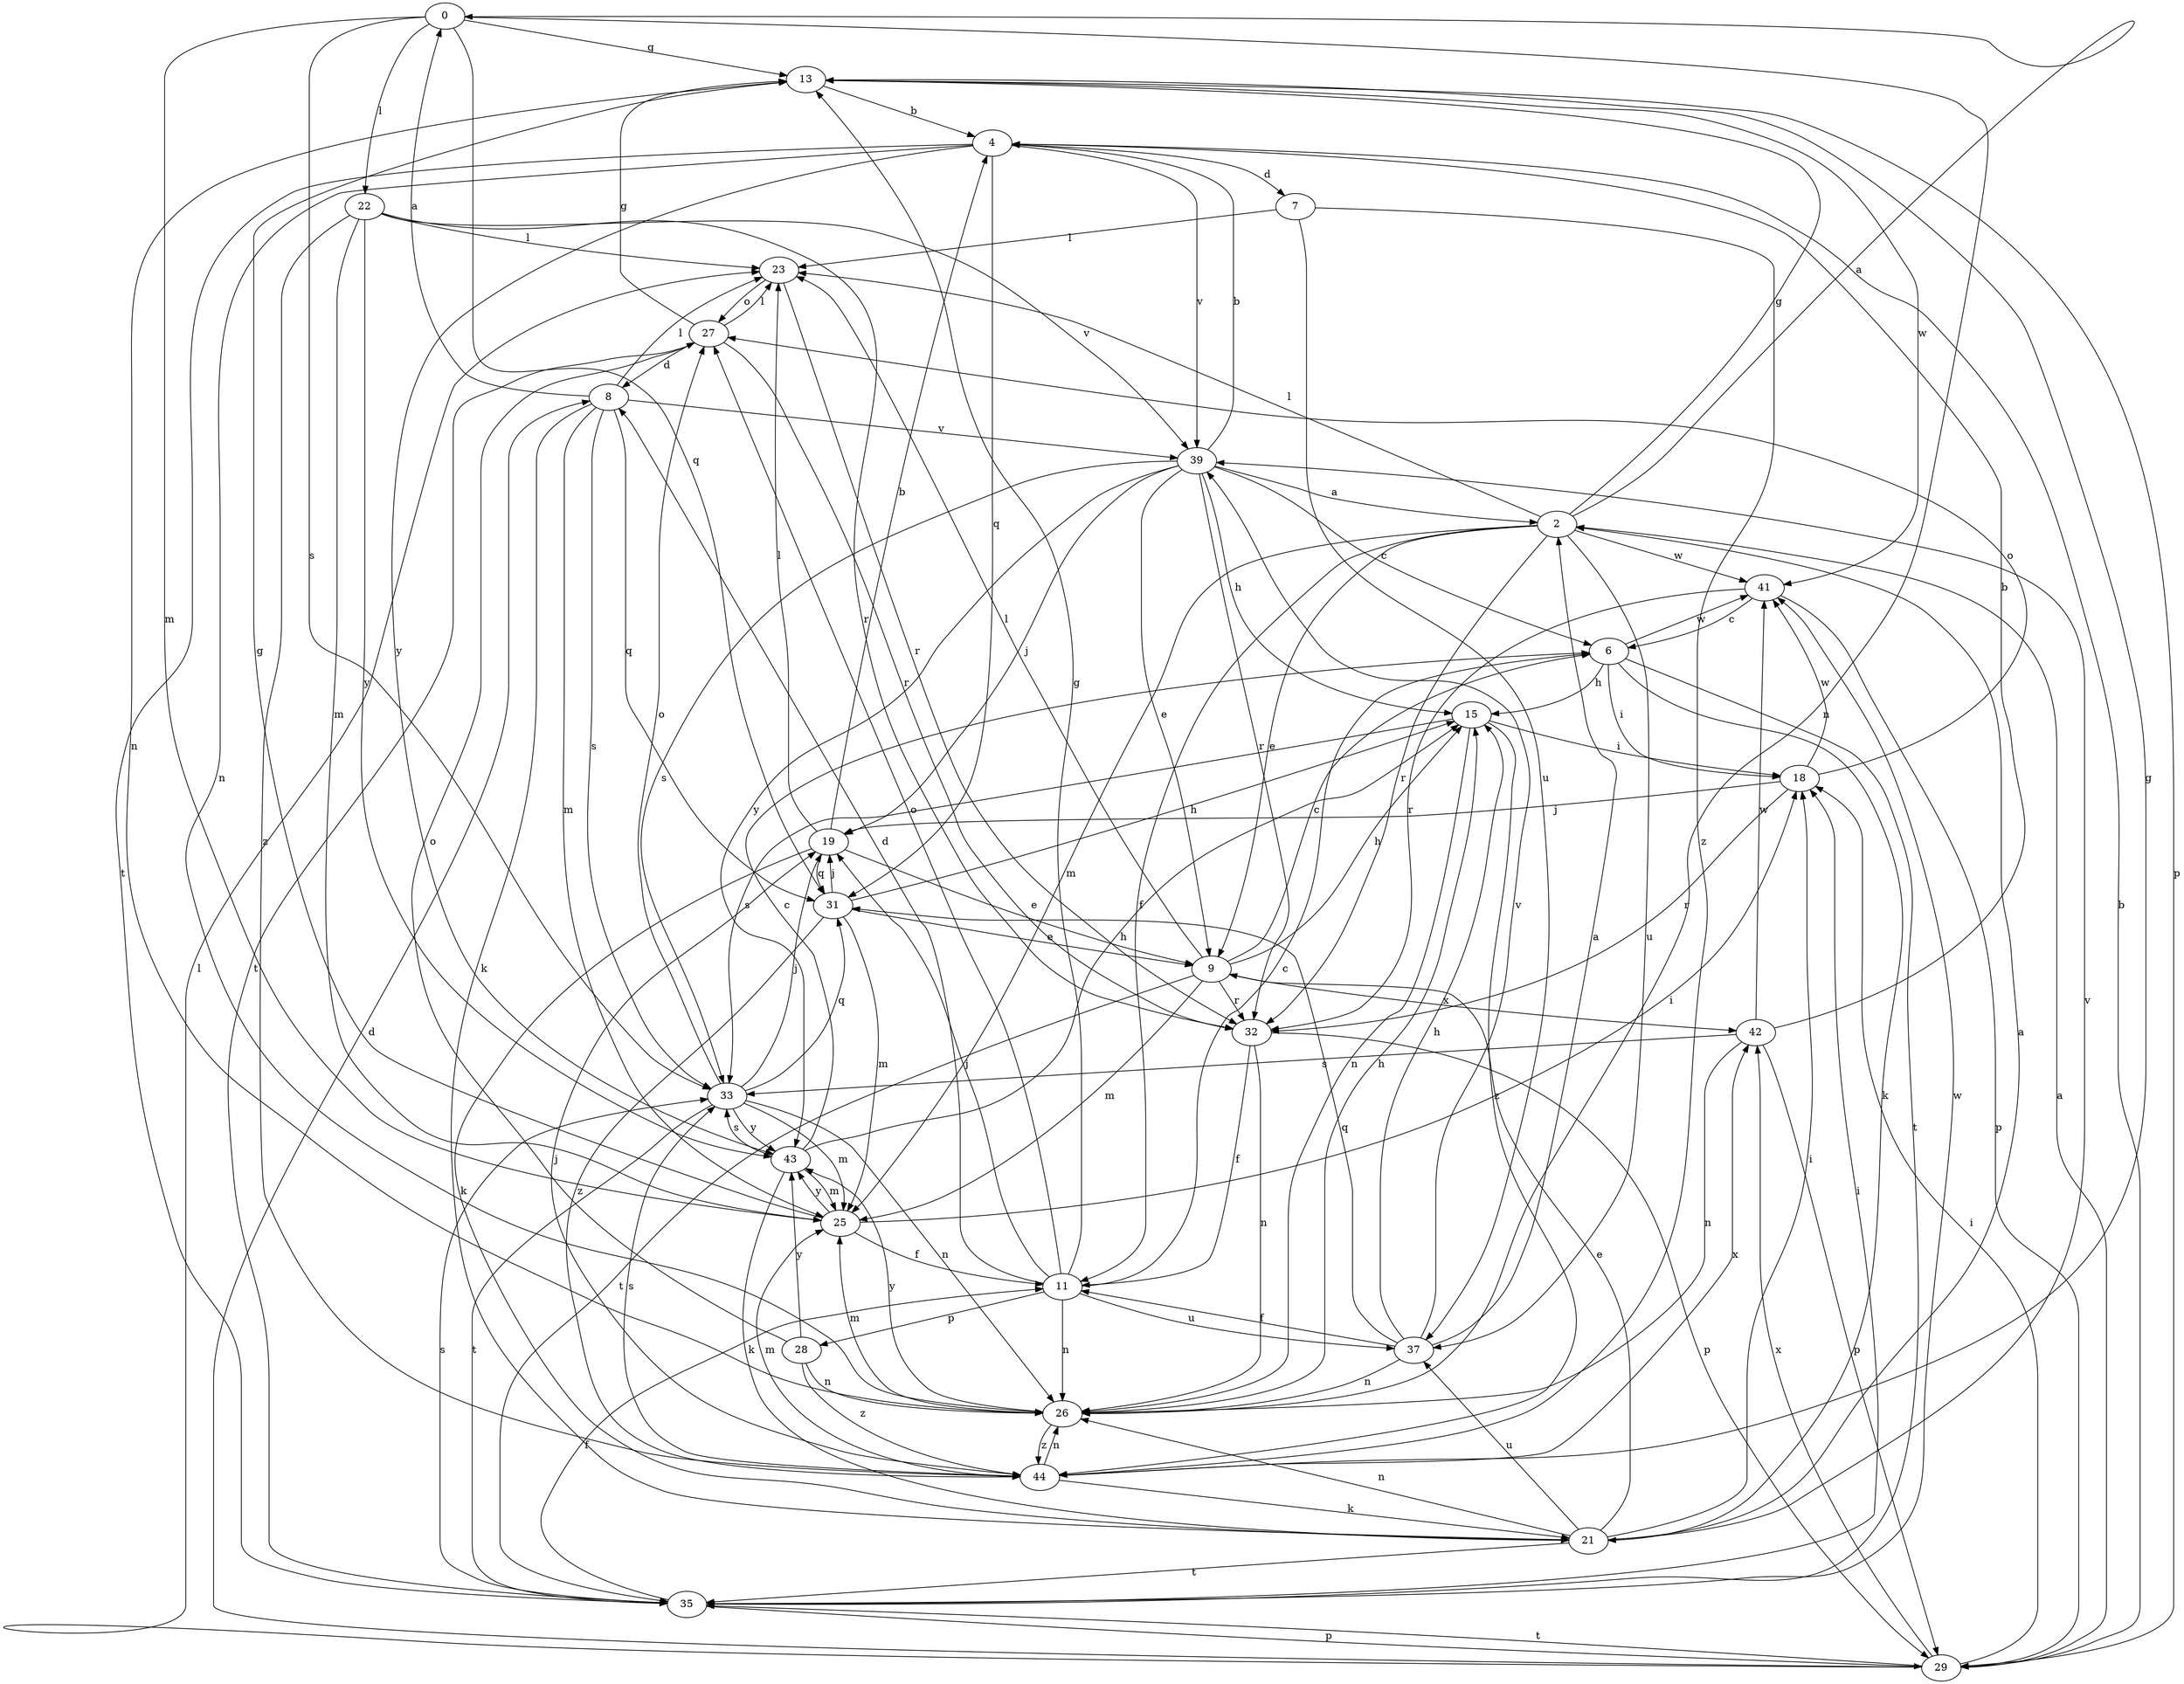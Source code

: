 strict digraph  {
0;
2;
4;
6;
7;
8;
9;
11;
13;
15;
18;
19;
21;
22;
23;
25;
26;
27;
28;
29;
31;
32;
33;
35;
37;
39;
41;
42;
43;
44;
0 -> 13  [label=g];
0 -> 22  [label=l];
0 -> 25  [label=m];
0 -> 26  [label=n];
0 -> 31  [label=q];
0 -> 33  [label=s];
2 -> 0  [label=a];
2 -> 9  [label=e];
2 -> 11  [label=f];
2 -> 13  [label=g];
2 -> 23  [label=l];
2 -> 25  [label=m];
2 -> 32  [label=r];
2 -> 37  [label=u];
2 -> 41  [label=w];
4 -> 7  [label=d];
4 -> 26  [label=n];
4 -> 31  [label=q];
4 -> 35  [label=t];
4 -> 39  [label=v];
4 -> 43  [label=y];
6 -> 15  [label=h];
6 -> 18  [label=i];
6 -> 21  [label=k];
6 -> 35  [label=t];
6 -> 41  [label=w];
7 -> 23  [label=l];
7 -> 37  [label=u];
7 -> 44  [label=z];
8 -> 0  [label=a];
8 -> 21  [label=k];
8 -> 23  [label=l];
8 -> 25  [label=m];
8 -> 31  [label=q];
8 -> 33  [label=s];
8 -> 39  [label=v];
9 -> 6  [label=c];
9 -> 15  [label=h];
9 -> 23  [label=l];
9 -> 25  [label=m];
9 -> 32  [label=r];
9 -> 35  [label=t];
9 -> 42  [label=x];
11 -> 6  [label=c];
11 -> 8  [label=d];
11 -> 13  [label=g];
11 -> 19  [label=j];
11 -> 26  [label=n];
11 -> 27  [label=o];
11 -> 28  [label=p];
11 -> 37  [label=u];
13 -> 4  [label=b];
13 -> 26  [label=n];
13 -> 29  [label=p];
13 -> 41  [label=w];
15 -> 18  [label=i];
15 -> 26  [label=n];
15 -> 33  [label=s];
15 -> 44  [label=z];
18 -> 19  [label=j];
18 -> 27  [label=o];
18 -> 32  [label=r];
18 -> 41  [label=w];
19 -> 4  [label=b];
19 -> 9  [label=e];
19 -> 21  [label=k];
19 -> 23  [label=l];
19 -> 31  [label=q];
21 -> 2  [label=a];
21 -> 9  [label=e];
21 -> 18  [label=i];
21 -> 26  [label=n];
21 -> 35  [label=t];
21 -> 37  [label=u];
21 -> 39  [label=v];
22 -> 23  [label=l];
22 -> 25  [label=m];
22 -> 32  [label=r];
22 -> 39  [label=v];
22 -> 43  [label=y];
22 -> 44  [label=z];
23 -> 27  [label=o];
23 -> 32  [label=r];
25 -> 11  [label=f];
25 -> 13  [label=g];
25 -> 18  [label=i];
25 -> 43  [label=y];
26 -> 15  [label=h];
26 -> 25  [label=m];
26 -> 43  [label=y];
26 -> 44  [label=z];
27 -> 8  [label=d];
27 -> 13  [label=g];
27 -> 23  [label=l];
27 -> 32  [label=r];
27 -> 35  [label=t];
28 -> 26  [label=n];
28 -> 27  [label=o];
28 -> 43  [label=y];
28 -> 44  [label=z];
29 -> 2  [label=a];
29 -> 4  [label=b];
29 -> 8  [label=d];
29 -> 18  [label=i];
29 -> 23  [label=l];
29 -> 35  [label=t];
29 -> 42  [label=x];
31 -> 9  [label=e];
31 -> 15  [label=h];
31 -> 19  [label=j];
31 -> 25  [label=m];
31 -> 44  [label=z];
32 -> 11  [label=f];
32 -> 26  [label=n];
32 -> 29  [label=p];
33 -> 19  [label=j];
33 -> 25  [label=m];
33 -> 26  [label=n];
33 -> 27  [label=o];
33 -> 31  [label=q];
33 -> 35  [label=t];
33 -> 43  [label=y];
35 -> 11  [label=f];
35 -> 18  [label=i];
35 -> 29  [label=p];
35 -> 33  [label=s];
35 -> 41  [label=w];
37 -> 2  [label=a];
37 -> 11  [label=f];
37 -> 15  [label=h];
37 -> 26  [label=n];
37 -> 31  [label=q];
37 -> 39  [label=v];
39 -> 2  [label=a];
39 -> 4  [label=b];
39 -> 6  [label=c];
39 -> 9  [label=e];
39 -> 15  [label=h];
39 -> 19  [label=j];
39 -> 32  [label=r];
39 -> 33  [label=s];
39 -> 43  [label=y];
41 -> 6  [label=c];
41 -> 29  [label=p];
41 -> 32  [label=r];
42 -> 4  [label=b];
42 -> 26  [label=n];
42 -> 29  [label=p];
42 -> 33  [label=s];
42 -> 41  [label=w];
43 -> 6  [label=c];
43 -> 15  [label=h];
43 -> 21  [label=k];
43 -> 25  [label=m];
43 -> 33  [label=s];
44 -> 13  [label=g];
44 -> 19  [label=j];
44 -> 21  [label=k];
44 -> 25  [label=m];
44 -> 26  [label=n];
44 -> 33  [label=s];
44 -> 42  [label=x];
}
